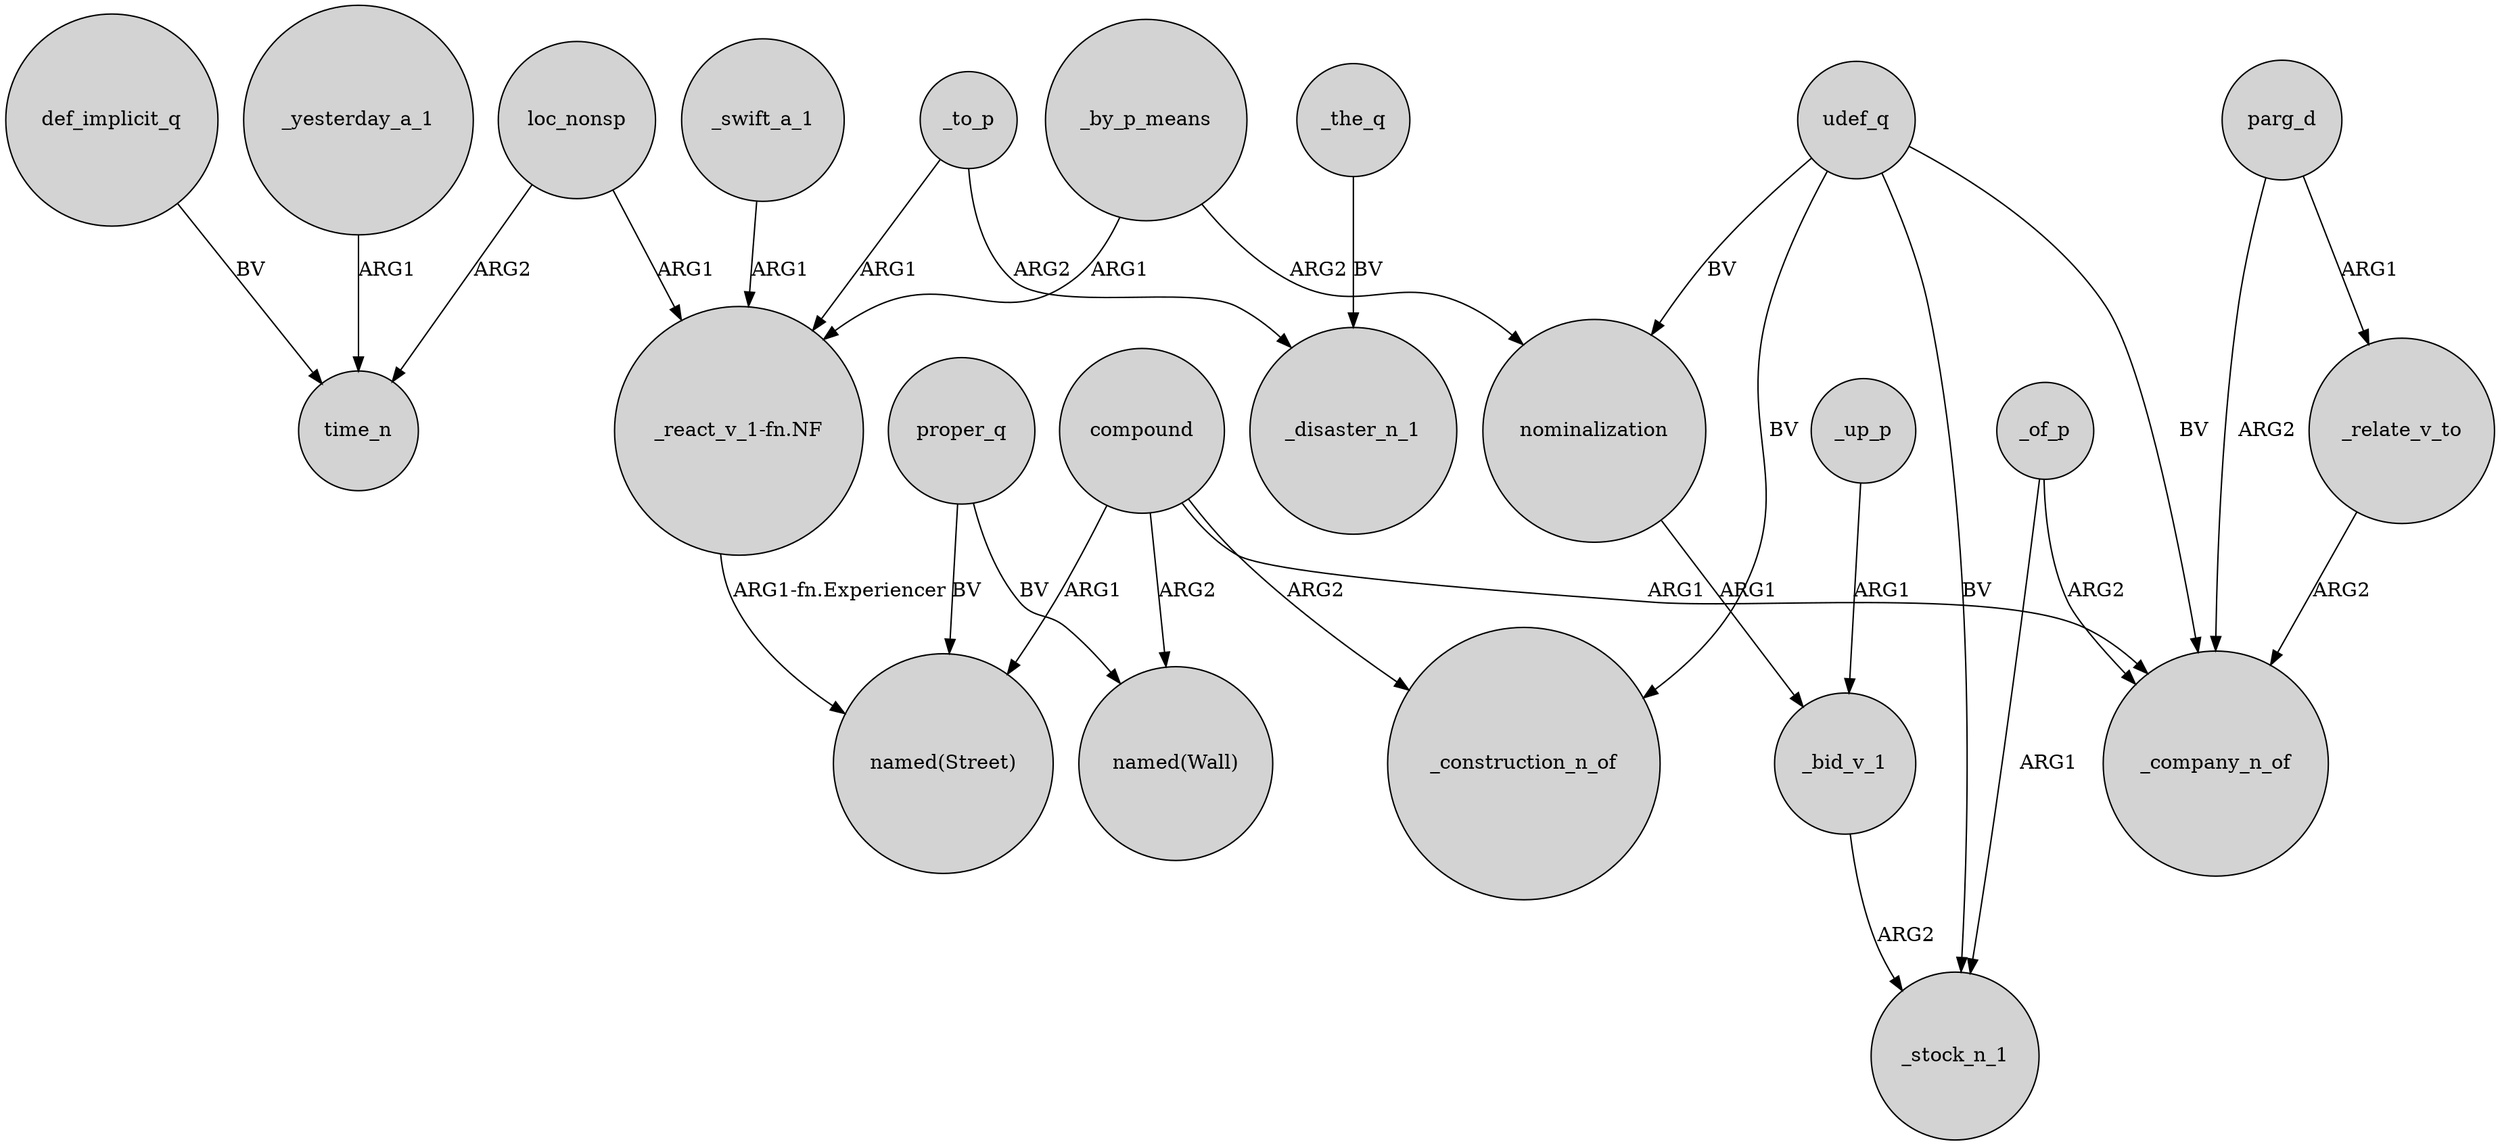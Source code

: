 digraph {
	node [shape=circle style=filled]
	_yesterday_a_1 -> time_n [label=ARG1]
	_bid_v_1 -> _stock_n_1 [label=ARG2]
	_the_q -> _disaster_n_1 [label=BV]
	_by_p_means -> nominalization [label=ARG2]
	nominalization -> _bid_v_1 [label=ARG1]
	"_react_v_1-fn.NF" -> "named(Street)" [label="ARG1-fn.Experiencer"]
	compound -> "named(Street)" [label=ARG1]
	proper_q -> "named(Wall)" [label=BV]
	parg_d -> _relate_v_to [label=ARG1]
	_relate_v_to -> _company_n_of [label=ARG2]
	_to_p -> "_react_v_1-fn.NF" [label=ARG1]
	loc_nonsp -> time_n [label=ARG2]
	proper_q -> "named(Street)" [label=BV]
	compound -> _company_n_of [label=ARG1]
	_of_p -> _stock_n_1 [label=ARG1]
	compound -> "named(Wall)" [label=ARG2]
	udef_q -> _stock_n_1 [label=BV]
	_up_p -> _bid_v_1 [label=ARG1]
	parg_d -> _company_n_of [label=ARG2]
	_swift_a_1 -> "_react_v_1-fn.NF" [label=ARG1]
	udef_q -> nominalization [label=BV]
	loc_nonsp -> "_react_v_1-fn.NF" [label=ARG1]
	udef_q -> _company_n_of [label=BV]
	compound -> _construction_n_of [label=ARG2]
	udef_q -> _construction_n_of [label=BV]
	_by_p_means -> "_react_v_1-fn.NF" [label=ARG1]
	_of_p -> _company_n_of [label=ARG2]
	def_implicit_q -> time_n [label=BV]
	_to_p -> _disaster_n_1 [label=ARG2]
}
